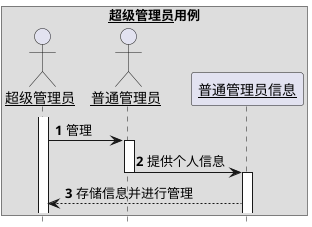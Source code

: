 @startuml
box "__超级管理员__用例"
hide footbox
autonumber
actor __超级管理员__ as superManager
actor __普通管理员__ as manager
participant __普通管理员信息__ as info

activate superManager
superManager -> manager : 管理
activate manager
manager -> info :提供个人信息
deactivate manager

activate info

info --> superManager :存储信息并进行管理
end box
@enduml